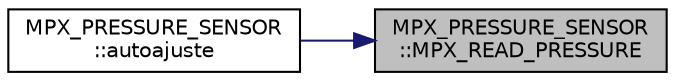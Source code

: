 digraph "MPX_PRESSURE_SENSOR::MPX_READ_PRESSURE"
{
 // INTERACTIVE_SVG=YES
 // LATEX_PDF_SIZE
  edge [fontname="Helvetica",fontsize="10",labelfontname="Helvetica",labelfontsize="10"];
  node [fontname="Helvetica",fontsize="10",shape=record];
  rankdir="RL";
  Node1 [label="MPX_PRESSURE_SENSOR\l::MPX_READ_PRESSURE",height=0.2,width=0.4,color="black", fillcolor="grey75", style="filled", fontcolor="black",tooltip="Realiza la lectura de presión analogica."];
  Node1 -> Node2 [dir="back",color="midnightblue",fontsize="10",style="solid"];
  Node2 [label="MPX_PRESSURE_SENSOR\l::autoajuste",height=0.2,width=0.4,color="black", fillcolor="white", style="filled",URL="$class_m_p_x___p_r_e_s_s_u_r_e___s_e_n_s_o_r.html#a4469cf09582b4a8721204fcacd01f2de",tooltip="Función de autoajuste para sensor de presion MPX."];
}

